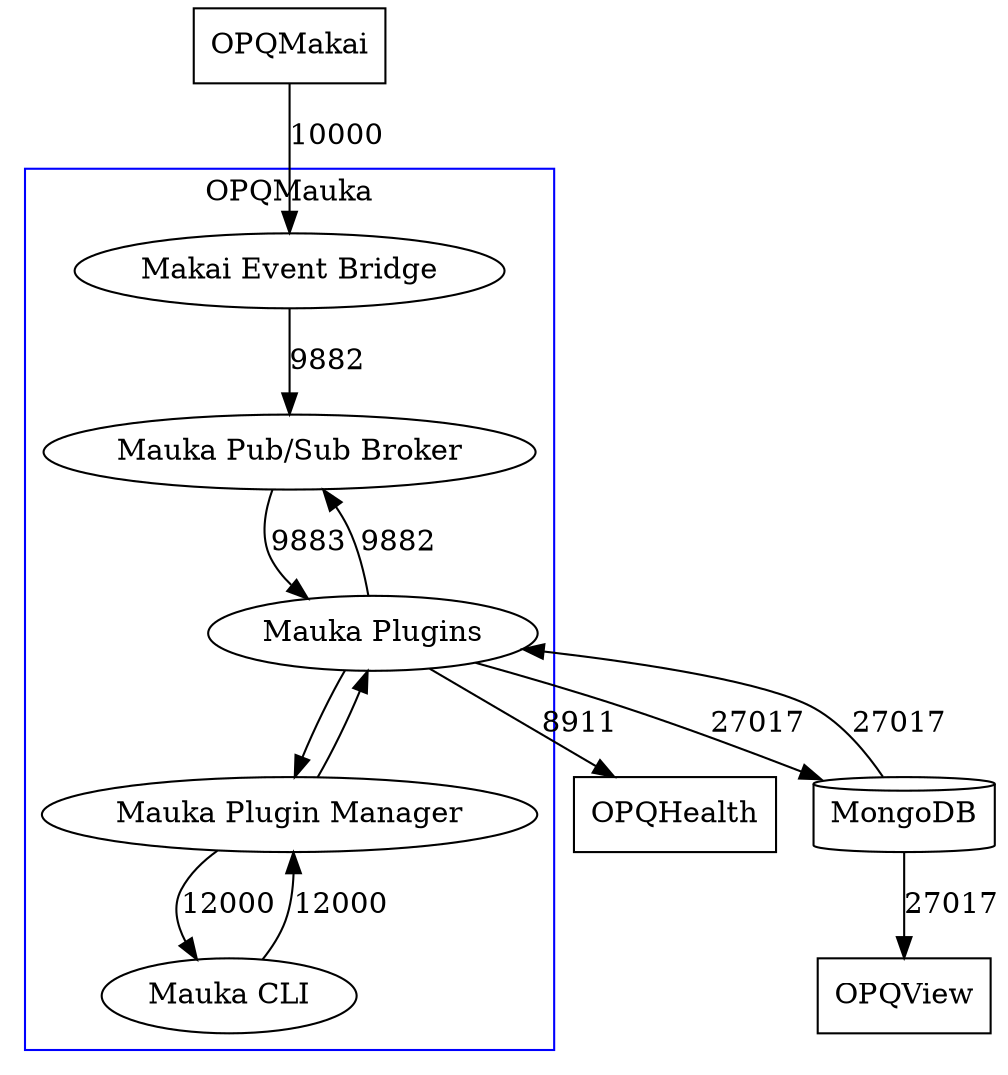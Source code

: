 digraph mauka_services_diagram {
    OPQMakai[shape=box];

    subgraph cluster_mauka {
        label="OPQMauka";
        MakaiEventBridge [label="Makai Event Bridge"];
        PubSubBroker [label="Mauka Pub/Sub Broker"];
        MaukaPlugins [label="Mauka Plugins"];
        MaukaPluginManager [label="Mauka Plugin Manager"];
        MaukaCli [label="Mauka CLI"]
        color=blue;

        MakaiEventBridge -> PubSubBroker [label="9882"]
        PubSubBroker -> MaukaPlugins [label="9883"]
        MaukaPlugins -> PubSubBroker [label="9882"]
        MaukaPlugins -> MaukaPluginManager
        MaukaPluginManager -> MaukaPlugins
        MaukaCli -> MaukaPluginManager [label="12000"]
        MaukaPluginManager -> MaukaCli [label="12000"]
    }

    OPQMakai -> MakaiEventBridge [label="10000"]

    OPQHealth[shape=box];
    OPQView[shape=box]
    MongoDB[shape=cylinder];

    MaukaPlugins -> MongoDB [label="27017"]
    MongoDB -> MaukaPlugins [label="27017"]
    MaukaPlugins -> OPQHealth [label="8911"]

    MongoDB -> OPQView [label="27017"]
}